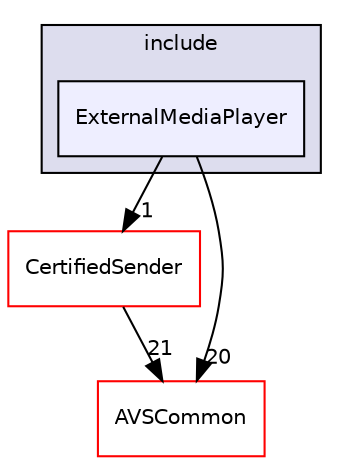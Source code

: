 digraph "/home/ANT.AMAZON.COM/womw/workplace/1.19_release/doxy/avs-device-sdk/CapabilityAgents/ExternalMediaPlayer/include/ExternalMediaPlayer" {
  compound=true
  node [ fontsize="10", fontname="Helvetica"];
  edge [ labelfontsize="10", labelfontname="Helvetica"];
  subgraph clusterdir_68d5dfd4dd8e84823fb789e3f3a36d40 {
    graph [ bgcolor="#ddddee", pencolor="black", label="include" fontname="Helvetica", fontsize="10", URL="dir_68d5dfd4dd8e84823fb789e3f3a36d40.html"]
  dir_a57fd16011950b030fb628b56164f104 [shape=box, label="ExternalMediaPlayer", style="filled", fillcolor="#eeeeff", pencolor="black", URL="dir_a57fd16011950b030fb628b56164f104.html"];
  }
  dir_cf27311ab9f4263eef70b28364b95692 [shape=box label="CertifiedSender" fillcolor="white" style="filled" color="red" URL="dir_cf27311ab9f4263eef70b28364b95692.html"];
  dir_13e65effb2bde530b17b3d5eefcd0266 [shape=box label="AVSCommon" fillcolor="white" style="filled" color="red" URL="dir_13e65effb2bde530b17b3d5eefcd0266.html"];
  dir_cf27311ab9f4263eef70b28364b95692->dir_13e65effb2bde530b17b3d5eefcd0266 [headlabel="21", labeldistance=1.5 headhref="dir_000279_000017.html"];
  dir_a57fd16011950b030fb628b56164f104->dir_cf27311ab9f4263eef70b28364b95692 [headlabel="1", labeldistance=1.5 headhref="dir_000207_000279.html"];
  dir_a57fd16011950b030fb628b56164f104->dir_13e65effb2bde530b17b3d5eefcd0266 [headlabel="20", labeldistance=1.5 headhref="dir_000207_000017.html"];
}
